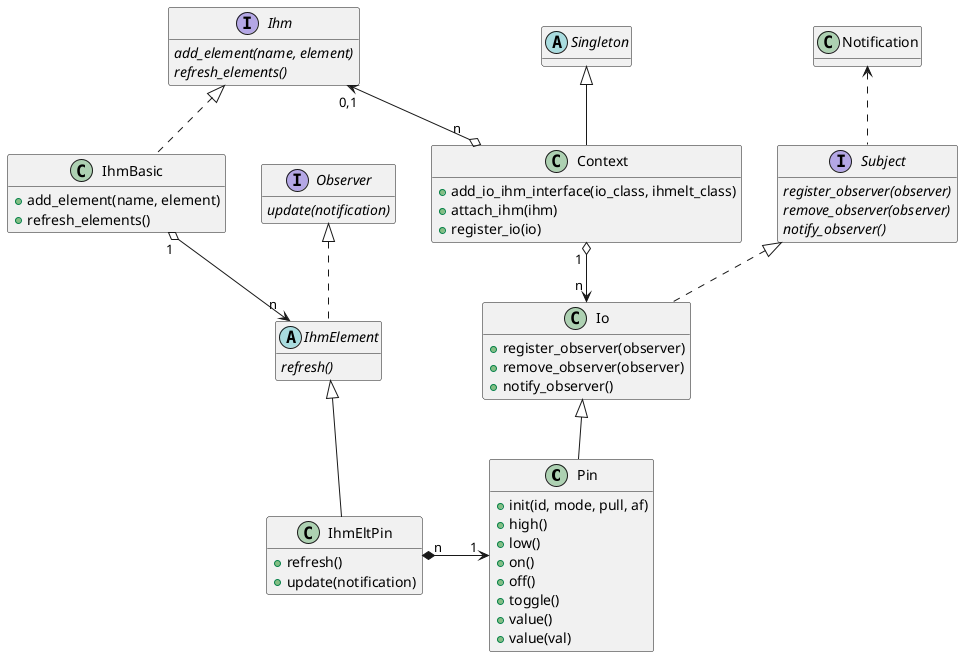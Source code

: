 @startuml


hide attributes



class Pin {
    +init(id, mode, pull, af)
    +high()
    +low()
    +on()
    +off()
    +toggle()
    +value()
    +value(val)
}

interface Ihm {
    {abstract} add_element(name, element)
    {abstract} refresh_elements()
}

class IhmBasic {
    +add_element(name, element)
    +refresh_elements()
}

abstract IhmElement {
    {abstract} refresh()
}

class IhmEltPin {
    +refresh()
    +update(notification)
}


Interface Subject {
    {abstract} register_observer(observer)
    {abstract} remove_observer(observer)
    {abstract} notify_observer()
}
class Notification
Interface Observer {    
    {abstract} update(notification)
}

Ihm <|.. IhmBasic
class Io {
    +register_observer(observer)
    +remove_observer(observer)
    +notify_observer()
}

class Context {
    +add_io_ihm_interface(io_class, ihmelt_class)    
    +attach_ihm(ihm)
    +register_io(io)
}

abstract Singleton

Io <|-- Pin
Subject <|.. Io

Observer <|.. IhmElement
IhmElement <|-- IhmEltPin

Singleton <|-- Context

Context " n " o-left-> " 0,1 " Ihm
Context " 1 " o--> " n " Io
Subject .up.> Notification

IhmBasic " 1 " o--> " n " IhmElement

IhmEltPin " n " *-right-> " 1 " Pin



@enduml